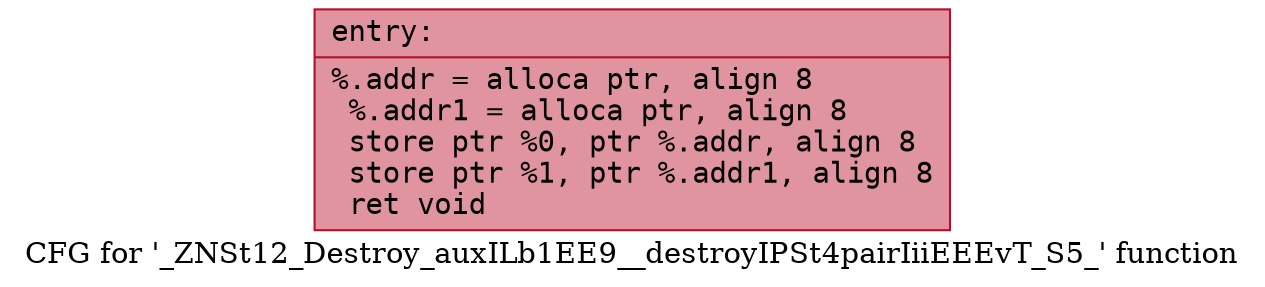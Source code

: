 digraph "CFG for '_ZNSt12_Destroy_auxILb1EE9__destroyIPSt4pairIiiEEEvT_S5_' function" {
	label="CFG for '_ZNSt12_Destroy_auxILb1EE9__destroyIPSt4pairIiiEEEvT_S5_' function";

	Node0x55c954ef1010 [shape=record,color="#b70d28ff", style=filled, fillcolor="#b70d2870" fontname="Courier",label="{entry:\l|  %.addr = alloca ptr, align 8\l  %.addr1 = alloca ptr, align 8\l  store ptr %0, ptr %.addr, align 8\l  store ptr %1, ptr %.addr1, align 8\l  ret void\l}"];
}
